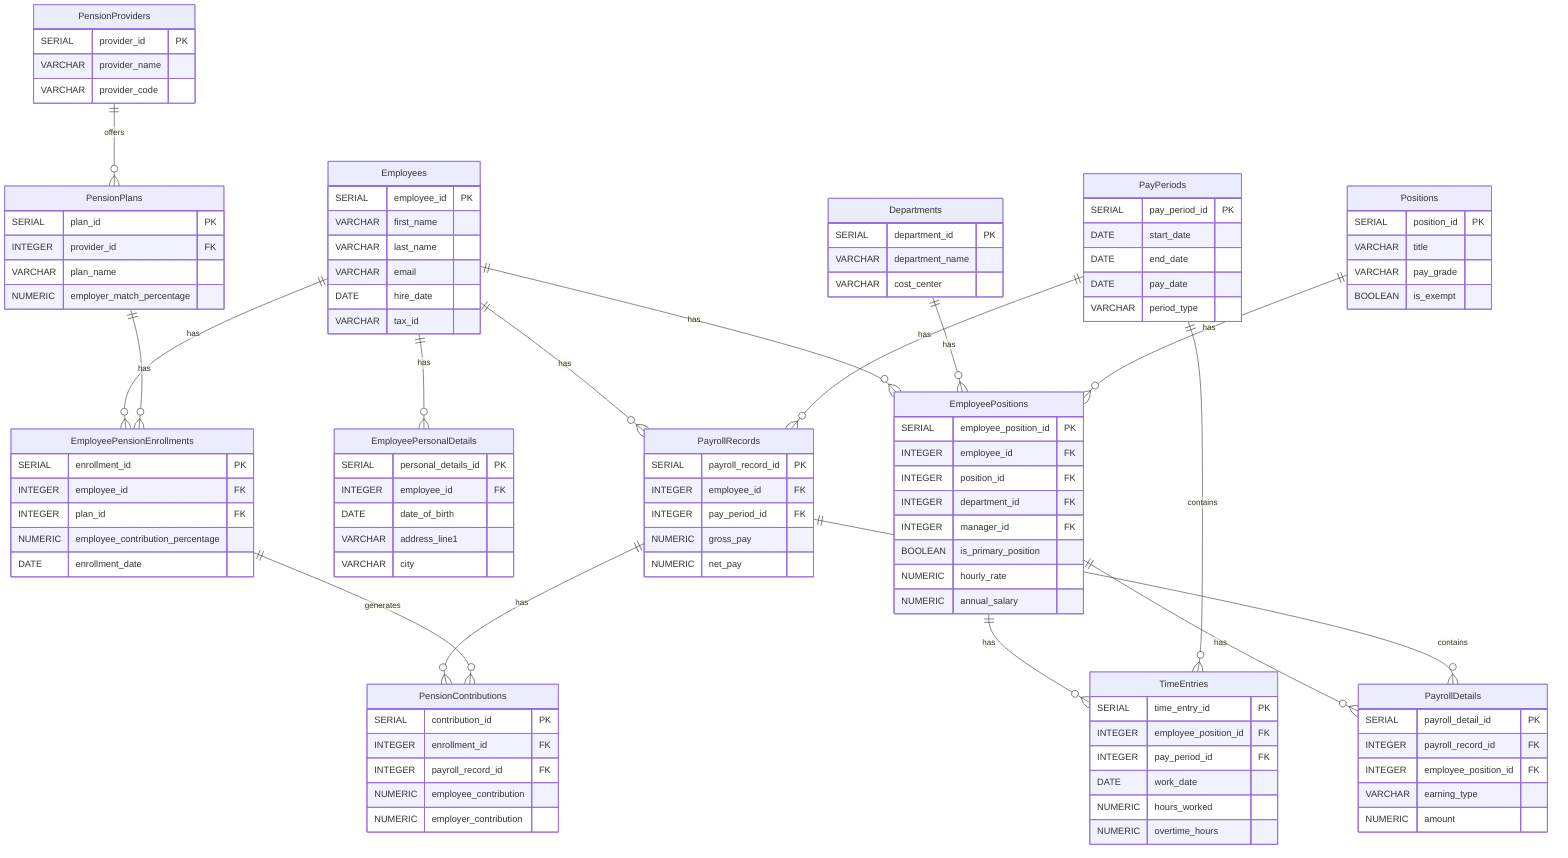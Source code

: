 erDiagram
    Employees ||--o{ EmployeePositions : has
    Employees ||--o{ EmployeePersonalDetails : has
    Employees ||--o{ EmployeePensionEnrollments : has
    Employees ||--o{ PayrollRecords : has

    Departments ||--o{ EmployeePositions : has

    Positions ||--o{ EmployeePositions : has

    EmployeePositions ||--o{ TimeEntries : has
    EmployeePositions ||--o{ PayrollDetails : has

    PayPeriods ||--o{ TimeEntries : contains
    PayPeriods ||--o{ PayrollRecords : has

    PensionProviders ||--o{ PensionPlans : offers

    PensionPlans ||--o{ EmployeePensionEnrollments : has

    PayrollRecords ||--o{ PayrollDetails : contains
    PayrollRecords ||--o{ PensionContributions : has

    EmployeePensionEnrollments ||--o{ PensionContributions : generates

    Employees {
        SERIAL employee_id PK
        VARCHAR first_name
        VARCHAR last_name
        VARCHAR email
        DATE hire_date
        VARCHAR tax_id
    }

    Departments {
        SERIAL department_id PK
        VARCHAR department_name
        VARCHAR cost_center
    }

    Positions {
        SERIAL position_id PK
        VARCHAR title
        VARCHAR pay_grade
        BOOLEAN is_exempt
    }

    EmployeePositions {
        SERIAL employee_position_id PK
        INTEGER employee_id FK
        INTEGER position_id FK
        INTEGER department_id FK
        INTEGER manager_id FK
        BOOLEAN is_primary_position
        NUMERIC hourly_rate
        NUMERIC annual_salary
    }

    PayPeriods {
        SERIAL pay_period_id PK
        DATE start_date
        DATE end_date
        DATE pay_date
        VARCHAR period_type
    }

    TimeEntries {
        SERIAL time_entry_id PK
        INTEGER employee_position_id FK
        INTEGER pay_period_id FK
        DATE work_date
        NUMERIC hours_worked
        NUMERIC overtime_hours
    }

    PensionProviders {
        SERIAL provider_id PK
        VARCHAR provider_name
        VARCHAR provider_code
    }

    PensionPlans {
        SERIAL plan_id PK
        INTEGER provider_id FK
        VARCHAR plan_name
        NUMERIC employer_match_percentage
    }

    EmployeePensionEnrollments {
        SERIAL enrollment_id PK
        INTEGER employee_id FK
        INTEGER plan_id FK
        NUMERIC employee_contribution_percentage
        DATE enrollment_date
    }

    PayrollRecords {
        SERIAL payroll_record_id PK
        INTEGER employee_id FK
        INTEGER pay_period_id FK
        NUMERIC gross_pay
        NUMERIC net_pay
    }

    PayrollDetails {
        SERIAL payroll_detail_id PK
        INTEGER payroll_record_id FK
        INTEGER employee_position_id FK
        VARCHAR earning_type
        NUMERIC amount
    }

    PensionContributions {
        SERIAL contribution_id PK
        INTEGER enrollment_id FK
        INTEGER payroll_record_id FK
        NUMERIC employee_contribution
        NUMERIC employer_contribution
    }

    EmployeePersonalDetails {
        SERIAL personal_details_id PK
        INTEGER employee_id FK
        DATE date_of_birth
        VARCHAR address_line1
        VARCHAR city
    }